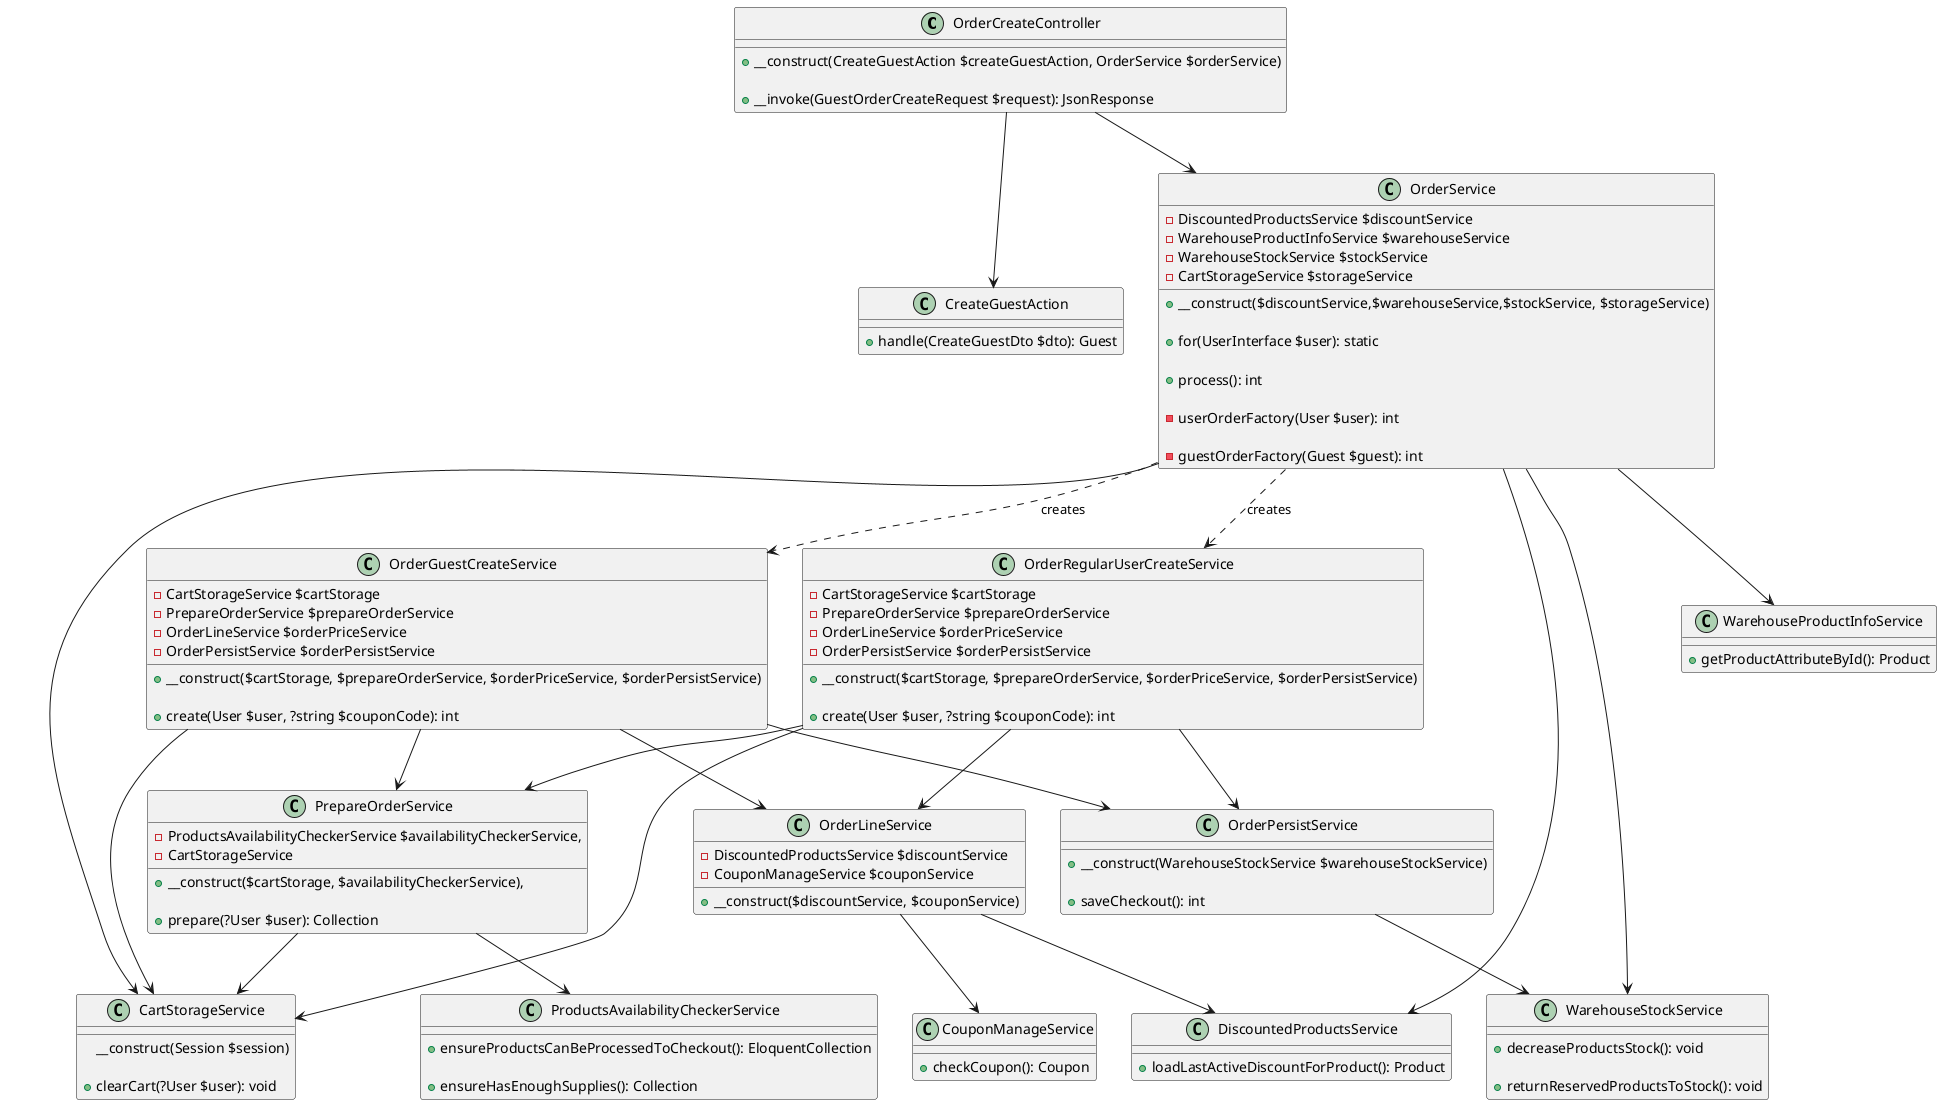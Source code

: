 @startuml

class OrderCreateController {
    + __construct(CreateGuestAction $createGuestAction, OrderService $orderService)

    + __invoke(GuestOrderCreateRequest $request): JsonResponse
}

class CreateGuestAction {
    + handle(CreateGuestDto $dto): Guest
}

class OrderService {
    - DiscountedProductsService $discountService
    - WarehouseProductInfoService $warehouseService
    - WarehouseStockService $stockService
    - CartStorageService $storageService

    + __construct($discountService,$warehouseService,$stockService, $storageService)

    + for(UserInterface $user): static

    + process(): int

    - userOrderFactory(User $user): int

    - guestOrderFactory(Guest $guest): int
}

class OrderRegularUserCreateService {
    - CartStorageService $cartStorage
    - PrepareOrderService $prepareOrderService
    - OrderLineService $orderPriceService
    - OrderPersistService $orderPersistService

    + __construct($cartStorage, $prepareOrderService, $orderPriceService, $orderPersistService)

    + create(User $user, ?string $couponCode): int
}

class OrderGuestCreateService {
    - CartStorageService $cartStorage
    - PrepareOrderService $prepareOrderService
    - OrderLineService $orderPriceService
    - OrderPersistService $orderPersistService

    + __construct($cartStorage, $prepareOrderService, $orderPriceService, $orderPersistService)

    + create(User $user, ?string $couponCode): int
}

class CartStorageService {
    __construct(Session $session)

    + clearCart(?User $user): void
}

class PrepareOrderService {
    - ProductsAvailabilityCheckerService $availabilityCheckerService,
    - CartStorageService

    + __construct($cartStorage, $availabilityCheckerService),

    + prepare(?User $user): Collection
}

class OrderLineService {
    - DiscountedProductsService $discountService
    - CouponManageService $couponService

    + __construct($discountService, $couponService)
}

class OrderPersistService {
    + __construct(WarehouseStockService $warehouseStockService)

    + saveCheckout(): int
}

class ProductsAvailabilityCheckerService {
    + ensureProductsCanBeProcessedToCheckout(): EloquentCollection

    + ensureHasEnoughSupplies(): Collection
}

class CouponManageService {
    + checkCoupon(): Coupon
}

class DiscountedProductsService {
    + loadLastActiveDiscountForProduct(): Product
}

class WarehouseStockService {
    + decreaseProductsStock(): void

    + returnReservedProductsToStock(): void
}

class WarehouseProductInfoService {
    + getProductAttributeById(): Product
}
OrderCreateController --> CreateGuestAction
OrderCreateController --> OrderService

OrderService --> DiscountedProductsService
OrderService --> WarehouseProductInfoService
OrderService --> WarehouseStockService
OrderService --> CartStorageService

OrderService ..> OrderRegularUserCreateService : creates
OrderService ..> OrderGuestCreateService : creates

OrderRegularUserCreateService --> CartStorageService
OrderRegularUserCreateService --> PrepareOrderService
OrderRegularUserCreateService --> OrderLineService
OrderRegularUserCreateService --> OrderPersistService

OrderGuestCreateService --> CartStorageService
OrderGuestCreateService --> PrepareOrderService
OrderGuestCreateService --> OrderLineService
OrderGuestCreateService --> OrderPersistService

PrepareOrderService --> CartStorageService
PrepareOrderService --> ProductsAvailabilityCheckerService

OrderLineService --> DiscountedProductsService
OrderLineService --> CouponManageService

OrderPersistService --> WarehouseStockService
@enduml